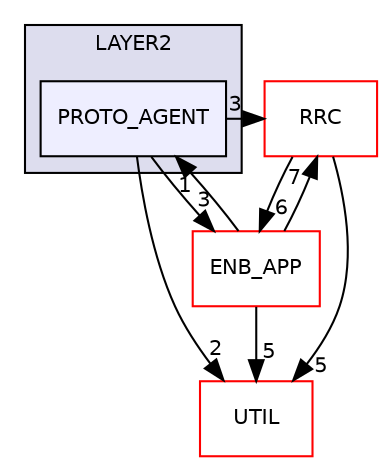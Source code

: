digraph "LAYER2/PROTO_AGENT" {
  compound=true
  node [ fontsize="10", fontname="Helvetica"];
  edge [ labelfontsize="10", labelfontname="Helvetica"];
  subgraph clusterdir_5ca6936ce087eee19ec76772880a265c {
    graph [ bgcolor="#ddddee", pencolor="black", label="LAYER2" fontname="Helvetica", fontsize="10", URL="dir_5ca6936ce087eee19ec76772880a265c.html"]
  dir_a5b3c91963bc46e2b13faf84b341cb13 [shape=box, label="PROTO_AGENT", style="filled", fillcolor="#eeeeff", pencolor="black", URL="dir_a5b3c91963bc46e2b13faf84b341cb13.html"];
  }
  dir_589c038ec477796bd05e0ef97bb6baa5 [shape=box label="UTIL" fillcolor="white" style="filled" color="red" URL="dir_589c038ec477796bd05e0ef97bb6baa5.html"];
  dir_be273f88df77d80d90cc38d9cfe431df [shape=box label="RRC" fillcolor="white" style="filled" color="red" URL="dir_be273f88df77d80d90cc38d9cfe431df.html"];
  dir_0166fe07a796440ce838c7f409d24361 [shape=box label="ENB_APP" fillcolor="white" style="filled" color="red" URL="dir_0166fe07a796440ce838c7f409d24361.html"];
  dir_be273f88df77d80d90cc38d9cfe431df->dir_589c038ec477796bd05e0ef97bb6baa5 [headlabel="5", labeldistance=1.5 headhref="dir_000022_000020.html"];
  dir_be273f88df77d80d90cc38d9cfe431df->dir_0166fe07a796440ce838c7f409d24361 [headlabel="6", labeldistance=1.5 headhref="dir_000022_000006.html"];
  dir_a5b3c91963bc46e2b13faf84b341cb13->dir_589c038ec477796bd05e0ef97bb6baa5 [headlabel="2", labeldistance=1.5 headhref="dir_000033_000020.html"];
  dir_a5b3c91963bc46e2b13faf84b341cb13->dir_be273f88df77d80d90cc38d9cfe431df [headlabel="3", labeldistance=1.5 headhref="dir_000033_000022.html"];
  dir_a5b3c91963bc46e2b13faf84b341cb13->dir_0166fe07a796440ce838c7f409d24361 [headlabel="3", labeldistance=1.5 headhref="dir_000033_000006.html"];
  dir_0166fe07a796440ce838c7f409d24361->dir_be273f88df77d80d90cc38d9cfe431df [headlabel="7", labeldistance=1.5 headhref="dir_000006_000022.html"];
  dir_0166fe07a796440ce838c7f409d24361->dir_589c038ec477796bd05e0ef97bb6baa5 [headlabel="5", labeldistance=1.5 headhref="dir_000006_000020.html"];
  dir_0166fe07a796440ce838c7f409d24361->dir_a5b3c91963bc46e2b13faf84b341cb13 [headlabel="1", labeldistance=1.5 headhref="dir_000006_000033.html"];
}
